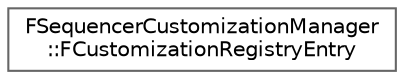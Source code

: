 digraph "Graphical Class Hierarchy"
{
 // INTERACTIVE_SVG=YES
 // LATEX_PDF_SIZE
  bgcolor="transparent";
  edge [fontname=Helvetica,fontsize=10,labelfontname=Helvetica,labelfontsize=10];
  node [fontname=Helvetica,fontsize=10,shape=box,height=0.2,width=0.4];
  rankdir="LR";
  Node0 [id="Node000000",label="FSequencerCustomizationManager\l::FCustomizationRegistryEntry",height=0.2,width=0.4,color="grey40", fillcolor="white", style="filled",URL="$d0/db4/structFSequencerCustomizationManager_1_1FCustomizationRegistryEntry.html",tooltip=" "];
}
